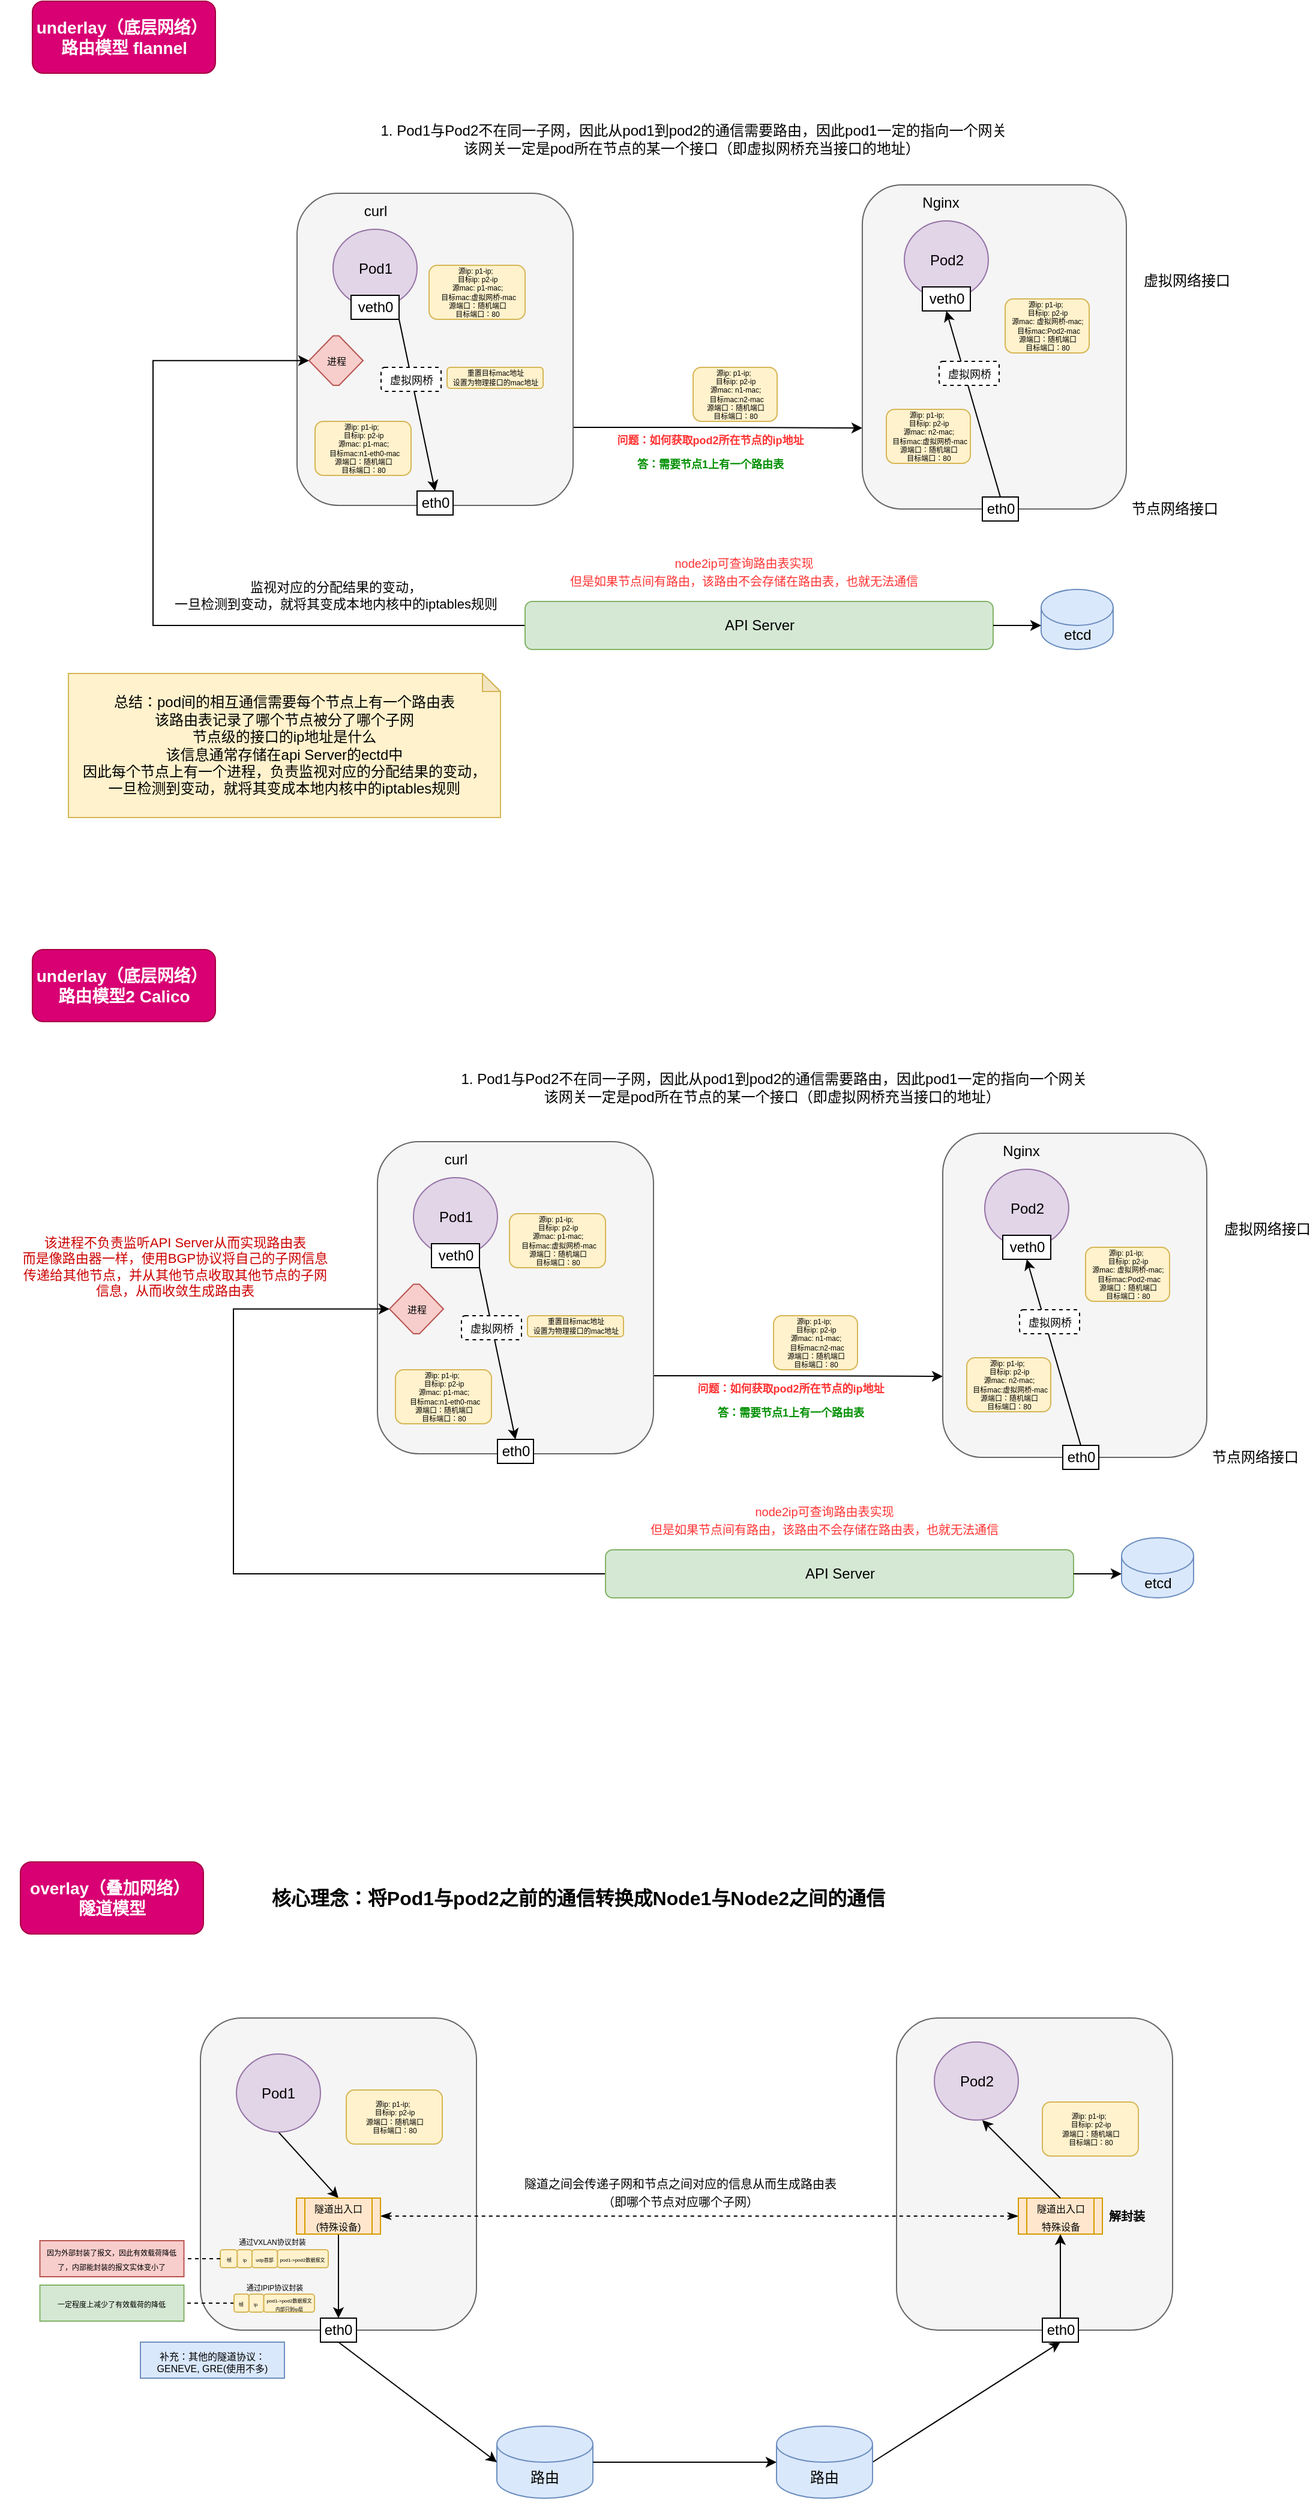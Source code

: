 <mxfile version="24.2.5" type="device">
  <diagram name="第 1 页" id="OuLoPQJ_hE59tjU0GgEx">
    <mxGraphModel dx="2012" dy="684" grid="1" gridSize="10" guides="1" tooltips="1" connect="1" arrows="1" fold="1" page="1" pageScale="1" pageWidth="827" pageHeight="1169" math="0" shadow="0">
      <root>
        <mxCell id="0" />
        <mxCell id="1" parent="0" />
        <mxCell id="z-7p0K7IGmIagzuKeZHp-109" value="&lt;b&gt;&lt;font style=&quot;font-size: 14px;&quot;&gt;underlay（底层网络）&amp;nbsp;&lt;/font&gt;&lt;/b&gt;&lt;div&gt;&lt;b&gt;&lt;font style=&quot;font-size: 14px;&quot;&gt;路由模型&amp;nbsp;&lt;/font&gt;&lt;/b&gt;&lt;b style=&quot;background-color: initial;&quot;&gt;&lt;font style=&quot;font-size: 14px;&quot;&gt;flannel&lt;/font&gt;&lt;/b&gt;&lt;/div&gt;" style="rounded=1;whiteSpace=wrap;html=1;fillColor=#d80073;fontColor=#ffffff;strokeColor=#A50040;" parent="1" vertex="1">
          <mxGeometry x="-563" y="70" width="152.5" height="60" as="geometry" />
        </mxCell>
        <mxCell id="z-7p0K7IGmIagzuKeZHp-110" value="" style="group" parent="1" vertex="1" connectable="0">
          <mxGeometry x="-590" y="170" width="1028.5" height="640" as="geometry" />
        </mxCell>
        <mxCell id="z-7p0K7IGmIagzuKeZHp-62" style="edgeStyle=orthogonalEdgeStyle;rounded=0;orthogonalLoop=1;jettySize=auto;html=1;exitX=1;exitY=0.75;exitDx=0;exitDy=0;entryX=0;entryY=0.75;entryDx=0;entryDy=0;" parent="z-7p0K7IGmIagzuKeZHp-110" source="z-7p0K7IGmIagzuKeZHp-1" target="z-7p0K7IGmIagzuKeZHp-2" edge="1">
          <mxGeometry relative="1" as="geometry" />
        </mxCell>
        <mxCell id="z-7p0K7IGmIagzuKeZHp-1" value="" style="rounded=1;whiteSpace=wrap;html=1;fillColor=#f5f5f5;fontColor=#333333;strokeColor=#666666;" parent="z-7p0K7IGmIagzuKeZHp-110" vertex="1">
          <mxGeometry x="247.5" y="60" width="230" height="260" as="geometry" />
        </mxCell>
        <mxCell id="z-7p0K7IGmIagzuKeZHp-2" value="&amp;nbsp;" style="rounded=1;whiteSpace=wrap;html=1;fillColor=#f5f5f5;fontColor=#333333;strokeColor=#666666;" parent="z-7p0K7IGmIagzuKeZHp-110" vertex="1">
          <mxGeometry x="718.5" y="53" width="220" height="270" as="geometry" />
        </mxCell>
        <mxCell id="z-7p0K7IGmIagzuKeZHp-3" value="Pod1" style="ellipse;whiteSpace=wrap;html=1;fillColor=#e1d5e7;strokeColor=#9673a6;" parent="z-7p0K7IGmIagzuKeZHp-110" vertex="1">
          <mxGeometry x="277.5" y="90" width="70" height="65" as="geometry" />
        </mxCell>
        <mxCell id="z-7p0K7IGmIagzuKeZHp-4" value="Pod2" style="ellipse;whiteSpace=wrap;html=1;fillColor=#e1d5e7;strokeColor=#9673a6;" parent="z-7p0K7IGmIagzuKeZHp-110" vertex="1">
          <mxGeometry x="753.5" y="83" width="70" height="65" as="geometry" />
        </mxCell>
        <mxCell id="z-7p0K7IGmIagzuKeZHp-82" style="rounded=0;orthogonalLoop=1;jettySize=auto;html=1;exitX=1;exitY=1;exitDx=0;exitDy=0;entryX=0.5;entryY=0;entryDx=0;entryDy=0;" parent="z-7p0K7IGmIagzuKeZHp-110" source="z-7p0K7IGmIagzuKeZHp-5" target="z-7p0K7IGmIagzuKeZHp-15" edge="1">
          <mxGeometry relative="1" as="geometry" />
        </mxCell>
        <mxCell id="z-7p0K7IGmIagzuKeZHp-5" value="veth0" style="rounded=0;whiteSpace=wrap;html=1;" parent="z-7p0K7IGmIagzuKeZHp-110" vertex="1">
          <mxGeometry x="292.5" y="145" width="40" height="20" as="geometry" />
        </mxCell>
        <mxCell id="z-7p0K7IGmIagzuKeZHp-6" value="veth0" style="rounded=0;whiteSpace=wrap;html=1;" parent="z-7p0K7IGmIagzuKeZHp-110" vertex="1">
          <mxGeometry x="768.5" y="138" width="40" height="20" as="geometry" />
        </mxCell>
        <mxCell id="z-7p0K7IGmIagzuKeZHp-8" value="虚拟网络接口" style="text;html=1;align=center;verticalAlign=middle;whiteSpace=wrap;rounded=0;" parent="z-7p0K7IGmIagzuKeZHp-110" vertex="1">
          <mxGeometry x="948.5" y="118" width="80" height="30" as="geometry" />
        </mxCell>
        <mxCell id="z-7p0K7IGmIagzuKeZHp-87" style="rounded=0;orthogonalLoop=1;jettySize=auto;html=1;exitX=0.5;exitY=0;exitDx=0;exitDy=0;entryX=0.5;entryY=1;entryDx=0;entryDy=0;" parent="z-7p0K7IGmIagzuKeZHp-110" source="z-7p0K7IGmIagzuKeZHp-12" target="z-7p0K7IGmIagzuKeZHp-6" edge="1">
          <mxGeometry relative="1" as="geometry" />
        </mxCell>
        <mxCell id="z-7p0K7IGmIagzuKeZHp-12" value="eth0" style="rounded=0;whiteSpace=wrap;html=1;" parent="z-7p0K7IGmIagzuKeZHp-110" vertex="1">
          <mxGeometry x="818.5" y="313" width="30" height="20" as="geometry" />
        </mxCell>
        <mxCell id="z-7p0K7IGmIagzuKeZHp-13" value="节点网络接口" style="text;html=1;align=center;verticalAlign=middle;whiteSpace=wrap;rounded=0;" parent="z-7p0K7IGmIagzuKeZHp-110" vertex="1">
          <mxGeometry x="938.5" y="308" width="80" height="30" as="geometry" />
        </mxCell>
        <mxCell id="z-7p0K7IGmIagzuKeZHp-15" value="eth0" style="rounded=0;whiteSpace=wrap;html=1;" parent="z-7p0K7IGmIagzuKeZHp-110" vertex="1">
          <mxGeometry x="347.5" y="308" width="30" height="20" as="geometry" />
        </mxCell>
        <mxCell id="z-7p0K7IGmIagzuKeZHp-16" value="1. Pod1与Pod2不在同一子网，因此从pod1到pod2的通信需要路由，因此pod1一定的指向一个网关&lt;div&gt;该网关一定是pod所在节点的某一个接口（即虚拟网桥充当接口的地址）&amp;nbsp;&lt;/div&gt;" style="text;html=1;align=center;verticalAlign=middle;whiteSpace=wrap;rounded=0;" parent="z-7p0K7IGmIagzuKeZHp-110" vertex="1">
          <mxGeometry x="287.5" width="580" height="30" as="geometry" />
        </mxCell>
        <mxCell id="z-7p0K7IGmIagzuKeZHp-17" value="" style="rounded=1;whiteSpace=wrap;html=1;dashed=1;" parent="z-7p0K7IGmIagzuKeZHp-110" vertex="1">
          <mxGeometry x="317.5" y="205" width="50" height="20" as="geometry" />
        </mxCell>
        <mxCell id="z-7p0K7IGmIagzuKeZHp-19" value="&lt;font style=&quot;font-size: 9px;&quot;&gt;虚拟网桥&lt;/font&gt;" style="text;html=1;align=center;verticalAlign=middle;whiteSpace=wrap;rounded=0;" parent="z-7p0K7IGmIagzuKeZHp-110" vertex="1">
          <mxGeometry x="312.5" y="200" width="60" height="30" as="geometry" />
        </mxCell>
        <mxCell id="z-7p0K7IGmIagzuKeZHp-46" value="curl" style="text;html=1;align=center;verticalAlign=middle;whiteSpace=wrap;rounded=0;" parent="z-7p0K7IGmIagzuKeZHp-110" vertex="1">
          <mxGeometry x="282.5" y="60" width="60" height="30" as="geometry" />
        </mxCell>
        <mxCell id="z-7p0K7IGmIagzuKeZHp-47" value="Nginx" style="text;html=1;align=center;verticalAlign=middle;whiteSpace=wrap;rounded=0;" parent="z-7p0K7IGmIagzuKeZHp-110" vertex="1">
          <mxGeometry x="753.5" y="53" width="60" height="30" as="geometry" />
        </mxCell>
        <mxCell id="z-7p0K7IGmIagzuKeZHp-49" value="&lt;font style=&quot;font-size: 6px;&quot;&gt;源ip: p1-ip;&amp;nbsp;&amp;nbsp;&lt;/font&gt;&lt;div&gt;&lt;font style=&quot;font-size: 6px;&quot;&gt;目标ip: p2-ip&lt;/font&gt;&lt;div style=&quot;font-size: 6px;&quot;&gt;&lt;font style=&quot;font-size: 6px;&quot;&gt;源mac: n1-mac;&lt;/font&gt;&lt;/div&gt;&lt;div style=&quot;font-size: 6px;&quot;&gt;&lt;font style=&quot;font-size: 6px;&quot;&gt;&amp;nbsp;目标mac:n2-mac&lt;/font&gt;&lt;/div&gt;&lt;/div&gt;&lt;div style=&quot;font-size: 6px;&quot;&gt;&lt;font style=&quot;font-size: 6px;&quot;&gt;源端口：随机端口&lt;/font&gt;&lt;/div&gt;&lt;div style=&quot;font-size: 6px;&quot;&gt;&lt;font style=&quot;font-size: 6px;&quot;&gt;目标端口：80&lt;/font&gt;&lt;/div&gt;" style="rounded=1;whiteSpace=wrap;html=1;fontSize=6;fillColor=#fff2cc;strokeColor=#d6b656;" parent="z-7p0K7IGmIagzuKeZHp-110" vertex="1">
          <mxGeometry x="577.5" y="205" width="70" height="45" as="geometry" />
        </mxCell>
        <mxCell id="z-7p0K7IGmIagzuKeZHp-56" value="" style="rounded=1;whiteSpace=wrap;html=1;dashed=1;" parent="z-7p0K7IGmIagzuKeZHp-110" vertex="1">
          <mxGeometry x="782.5" y="200" width="50" height="20" as="geometry" />
        </mxCell>
        <mxCell id="z-7p0K7IGmIagzuKeZHp-57" value="&lt;font style=&quot;font-size: 9px;&quot;&gt;虚拟网桥&lt;/font&gt;" style="text;html=1;align=center;verticalAlign=middle;whiteSpace=wrap;rounded=0;" parent="z-7p0K7IGmIagzuKeZHp-110" vertex="1">
          <mxGeometry x="777.5" y="195" width="60" height="30" as="geometry" />
        </mxCell>
        <mxCell id="z-7p0K7IGmIagzuKeZHp-76" value="&lt;font style=&quot;font-size: 6px;&quot;&gt;源ip: p1-ip;&amp;nbsp;&amp;nbsp;&lt;/font&gt;&lt;div&gt;&lt;font style=&quot;font-size: 6px;&quot;&gt;目标ip: p2-ip&lt;/font&gt;&lt;div style=&quot;font-size: 6px;&quot;&gt;&lt;font style=&quot;font-size: 6px;&quot;&gt;源mac: n2-mac;&lt;/font&gt;&lt;/div&gt;&lt;div style=&quot;font-size: 6px;&quot;&gt;&lt;font style=&quot;font-size: 6px;&quot;&gt;&amp;nbsp;目标mac:虚拟网桥-mac&lt;/font&gt;&lt;/div&gt;&lt;/div&gt;&lt;div style=&quot;font-size: 6px;&quot;&gt;&lt;font style=&quot;font-size: 6px;&quot;&gt;源端口：随机端口&lt;/font&gt;&lt;/div&gt;&lt;div style=&quot;font-size: 6px;&quot;&gt;&lt;font style=&quot;font-size: 6px;&quot;&gt;目标端口：80&lt;/font&gt;&lt;/div&gt;" style="rounded=1;whiteSpace=wrap;html=1;fontSize=6;fillColor=#fff2cc;strokeColor=#d6b656;" parent="z-7p0K7IGmIagzuKeZHp-110" vertex="1">
          <mxGeometry x="738.5" y="240" width="70" height="45" as="geometry" />
        </mxCell>
        <mxCell id="z-7p0K7IGmIagzuKeZHp-83" value="&lt;font style=&quot;font-size: 6px;&quot;&gt;源ip: p1-ip;&amp;nbsp;&amp;nbsp;&lt;/font&gt;&lt;div&gt;&lt;font style=&quot;font-size: 6px;&quot;&gt;目标ip: p2-ip&lt;/font&gt;&lt;div style=&quot;font-size: 6px;&quot;&gt;&lt;font style=&quot;font-size: 6px;&quot;&gt;源mac: p1-mac;&lt;/font&gt;&lt;/div&gt;&lt;div style=&quot;font-size: 6px;&quot;&gt;&lt;font style=&quot;font-size: 6px;&quot;&gt;&amp;nbsp;目标mac:虚拟网桥-mac&lt;/font&gt;&lt;/div&gt;&lt;/div&gt;&lt;div style=&quot;font-size: 6px;&quot;&gt;&lt;font style=&quot;font-size: 6px;&quot;&gt;源端口：随机端口&lt;/font&gt;&lt;/div&gt;&lt;div style=&quot;font-size: 6px;&quot;&gt;&lt;font style=&quot;font-size: 6px;&quot;&gt;目标端口：80&lt;/font&gt;&lt;/div&gt;" style="rounded=1;whiteSpace=wrap;html=1;fontSize=6;fillColor=#fff2cc;strokeColor=#d6b656;" parent="z-7p0K7IGmIagzuKeZHp-110" vertex="1">
          <mxGeometry x="357.5" y="120" width="80" height="45" as="geometry" />
        </mxCell>
        <mxCell id="z-7p0K7IGmIagzuKeZHp-88" value="&lt;font style=&quot;font-size: 9px;&quot; color=&quot;#ff3333&quot;&gt;问题：如何获取pod2所在节点的ip地址&lt;/font&gt;" style="text;html=1;align=center;verticalAlign=middle;whiteSpace=wrap;rounded=0;fontStyle=1" parent="z-7p0K7IGmIagzuKeZHp-110" vertex="1">
          <mxGeometry x="481.5" y="250" width="220" height="30" as="geometry" />
        </mxCell>
        <mxCell id="z-7p0K7IGmIagzuKeZHp-89" value="&lt;font color=&quot;#008f00&quot; style=&quot;font-size: 9px;&quot;&gt;答：需要节点1上有一个路由表&lt;/font&gt;" style="text;html=1;align=center;verticalAlign=middle;whiteSpace=wrap;rounded=0;fontStyle=1" parent="z-7p0K7IGmIagzuKeZHp-110" vertex="1">
          <mxGeometry x="481.5" y="270" width="220" height="30" as="geometry" />
        </mxCell>
        <mxCell id="z-7p0K7IGmIagzuKeZHp-91" value="总结：pod间的相互通信需要每个节点上有一个路由表&lt;div&gt;该路由表记录了哪个节点被分了哪个子网&lt;/div&gt;&lt;div&gt;节点级的接口的ip地址是什么&lt;/div&gt;&lt;div&gt;该信息通常存储在api Server的ectd中&lt;/div&gt;&lt;div&gt;因此每个节点上有一个进程，负责监视对应的分配结果的变动，&lt;/div&gt;&lt;div&gt;一旦检测到变动，就将其变成本地内核中的iptables规则&lt;/div&gt;" style="shape=note;whiteSpace=wrap;html=1;backgroundOutline=1;darkOpacity=0.05;fillColor=#fff2cc;strokeColor=#d6b656;size=15;" parent="z-7p0K7IGmIagzuKeZHp-110" vertex="1">
          <mxGeometry x="57" y="460" width="360" height="120" as="geometry" />
        </mxCell>
        <mxCell id="z-7p0K7IGmIagzuKeZHp-92" value="重置目标mac地址&lt;div&gt;设置为物理接口的mac地址&lt;/div&gt;" style="rounded=1;whiteSpace=wrap;html=1;fontSize=6;fillColor=#fff2cc;strokeColor=#d6b656;" parent="z-7p0K7IGmIagzuKeZHp-110" vertex="1">
          <mxGeometry x="372.5" y="205" width="80" height="17.5" as="geometry" />
        </mxCell>
        <mxCell id="z-7p0K7IGmIagzuKeZHp-93" value="&lt;font style=&quot;font-size: 6px;&quot;&gt;源ip: p1-ip;&amp;nbsp;&amp;nbsp;&lt;/font&gt;&lt;div&gt;&lt;font style=&quot;font-size: 6px;&quot;&gt;目标ip: p2-ip&lt;/font&gt;&lt;div style=&quot;font-size: 6px;&quot;&gt;&lt;font style=&quot;font-size: 6px;&quot;&gt;源mac: p1-mac;&lt;/font&gt;&lt;/div&gt;&lt;div style=&quot;font-size: 6px;&quot;&gt;&lt;font style=&quot;font-size: 6px;&quot;&gt;&amp;nbsp;目标mac:n1-eth0-mac&lt;/font&gt;&lt;/div&gt;&lt;/div&gt;&lt;div style=&quot;font-size: 6px;&quot;&gt;&lt;font style=&quot;font-size: 6px;&quot;&gt;源端口：随机端口&lt;/font&gt;&lt;/div&gt;&lt;div style=&quot;font-size: 6px;&quot;&gt;&lt;font style=&quot;font-size: 6px;&quot;&gt;目标端口：80&lt;/font&gt;&lt;/div&gt;" style="rounded=1;whiteSpace=wrap;html=1;fontSize=6;fillColor=#fff2cc;strokeColor=#d6b656;" parent="z-7p0K7IGmIagzuKeZHp-110" vertex="1">
          <mxGeometry x="262.5" y="250" width="80" height="45" as="geometry" />
        </mxCell>
        <mxCell id="z-7p0K7IGmIagzuKeZHp-94" value="&lt;font style=&quot;font-size: 6px;&quot;&gt;源ip: p1-ip;&amp;nbsp;&amp;nbsp;&lt;/font&gt;&lt;div&gt;&lt;font style=&quot;font-size: 6px;&quot;&gt;目标ip: p2-ip&lt;/font&gt;&lt;div style=&quot;font-size: 6px;&quot;&gt;&lt;font style=&quot;font-size: 6px;&quot;&gt;源mac: 虚拟网桥-mac;&lt;/font&gt;&lt;/div&gt;&lt;div style=&quot;font-size: 6px;&quot;&gt;&lt;font style=&quot;font-size: 6px;&quot;&gt;&amp;nbsp;目标mac:Pod2-mac&lt;/font&gt;&lt;/div&gt;&lt;/div&gt;&lt;div style=&quot;font-size: 6px;&quot;&gt;&lt;font style=&quot;font-size: 6px;&quot;&gt;源端口：随机端口&lt;/font&gt;&lt;/div&gt;&lt;div style=&quot;font-size: 6px;&quot;&gt;&lt;font style=&quot;font-size: 6px;&quot;&gt;目标端口：80&lt;/font&gt;&lt;/div&gt;" style="rounded=1;whiteSpace=wrap;html=1;fontSize=6;fillColor=#fff2cc;strokeColor=#d6b656;" parent="z-7p0K7IGmIagzuKeZHp-110" vertex="1">
          <mxGeometry x="837.5" y="148" width="70" height="45" as="geometry" />
        </mxCell>
        <mxCell id="z-7p0K7IGmIagzuKeZHp-95" value="&lt;font style=&quot;font-size: 8px;&quot;&gt;进程&lt;/font&gt;" style="shape=hexagon;perimeter=hexagonPerimeter2;whiteSpace=wrap;html=1;fixedSize=1;fillColor=#f8cecc;strokeColor=#b85450;" parent="z-7p0K7IGmIagzuKeZHp-110" vertex="1">
          <mxGeometry x="257.5" y="178.75" width="45" height="41.25" as="geometry" />
        </mxCell>
        <mxCell id="z-7p0K7IGmIagzuKeZHp-107" style="edgeStyle=orthogonalEdgeStyle;rounded=0;orthogonalLoop=1;jettySize=auto;html=1;exitX=0;exitY=0.5;exitDx=0;exitDy=0;entryX=0;entryY=0.5;entryDx=0;entryDy=0;" parent="z-7p0K7IGmIagzuKeZHp-110" source="z-7p0K7IGmIagzuKeZHp-96" target="z-7p0K7IGmIagzuKeZHp-95" edge="1">
          <mxGeometry relative="1" as="geometry">
            <Array as="points">
              <mxPoint x="127.5" y="420" />
              <mxPoint x="127.5" y="199" />
            </Array>
          </mxGeometry>
        </mxCell>
        <mxCell id="z-7p0K7IGmIagzuKeZHp-96" value="API Server" style="rounded=1;whiteSpace=wrap;html=1;fillColor=#d5e8d4;strokeColor=#82b366;" parent="z-7p0K7IGmIagzuKeZHp-110" vertex="1">
          <mxGeometry x="437.5" y="400" width="390" height="40" as="geometry" />
        </mxCell>
        <mxCell id="z-7p0K7IGmIagzuKeZHp-98" value="etcd" style="shape=cylinder3;whiteSpace=wrap;html=1;boundedLbl=1;backgroundOutline=1;size=15;fillColor=#dae8fc;strokeColor=#6c8ebf;" parent="z-7p0K7IGmIagzuKeZHp-110" vertex="1">
          <mxGeometry x="867.5" y="390" width="60" height="50" as="geometry" />
        </mxCell>
        <mxCell id="z-7p0K7IGmIagzuKeZHp-99" style="edgeStyle=orthogonalEdgeStyle;rounded=0;orthogonalLoop=1;jettySize=auto;html=1;exitX=1;exitY=0.5;exitDx=0;exitDy=0;entryX=0;entryY=0;entryDx=0;entryDy=30;entryPerimeter=0;" parent="z-7p0K7IGmIagzuKeZHp-110" source="z-7p0K7IGmIagzuKeZHp-96" target="z-7p0K7IGmIagzuKeZHp-98" edge="1">
          <mxGeometry relative="1" as="geometry" />
        </mxCell>
        <mxCell id="z-7p0K7IGmIagzuKeZHp-103" value="&lt;div style=&quot;font-size: 11px;&quot;&gt;&lt;font style=&quot;font-size: 11px;&quot;&gt;监视对应的分配结果的变动，&lt;/font&gt;&lt;/div&gt;&lt;div style=&quot;font-size: 11px;&quot;&gt;&lt;font style=&quot;font-size: 11px;&quot;&gt;一旦检测到变动，就将其变成本地内核中的iptables规则&lt;/font&gt;&lt;/div&gt;" style="text;html=1;align=center;verticalAlign=middle;whiteSpace=wrap;rounded=0;" parent="z-7p0K7IGmIagzuKeZHp-110" vertex="1">
          <mxGeometry y="380" width="560" height="30" as="geometry" />
        </mxCell>
        <mxCell id="z-7p0K7IGmIagzuKeZHp-106" value="&lt;font style=&quot;font-weight: normal;&quot; size=&quot;1&quot; color=&quot;#ff3333&quot;&gt;node2ip可查询路由表实现&lt;/font&gt;&lt;div&gt;&lt;span style=&quot;font-weight: normal; color: rgb(255, 51, 51); font-size: x-small; background-color: initial;&quot;&gt;但是如果节点间有路由，该路由不会存储在路由表，也就无法通信&lt;/span&gt;&lt;/div&gt;" style="text;html=1;align=center;verticalAlign=middle;whiteSpace=wrap;rounded=0;fontStyle=1" parent="z-7p0K7IGmIagzuKeZHp-110" vertex="1">
          <mxGeometry x="456.5" y="360" width="326" height="30" as="geometry" />
        </mxCell>
        <mxCell id="z-7p0K7IGmIagzuKeZHp-111" value="&lt;b&gt;&lt;font style=&quot;font-size: 14px;&quot;&gt;overlay（叠加网络）&amp;nbsp;&lt;/font&gt;&lt;/b&gt;&lt;div&gt;&lt;b&gt;&lt;font style=&quot;font-size: 14px;&quot;&gt;隧道模型&lt;/font&gt;&lt;/b&gt;&lt;/div&gt;" style="rounded=1;whiteSpace=wrap;html=1;fillColor=#d80073;fontColor=#ffffff;strokeColor=#A50040;" parent="1" vertex="1">
          <mxGeometry x="-573" y="1620" width="152.5" height="60" as="geometry" />
        </mxCell>
        <mxCell id="z-7p0K7IGmIagzuKeZHp-112" value="&lt;b&gt;&lt;font style=&quot;font-size: 14px;&quot;&gt;underlay（底层网络）&amp;nbsp;&lt;/font&gt;&lt;/b&gt;&lt;div&gt;&lt;b&gt;&lt;font style=&quot;font-size: 14px;&quot;&gt;路由模型2&amp;nbsp;&lt;/font&gt;&lt;/b&gt;&lt;b style=&quot;background-color: initial;&quot;&gt;&lt;font style=&quot;font-size: 14px;&quot;&gt;Calico&lt;/font&gt;&lt;/b&gt;&lt;/div&gt;" style="rounded=1;whiteSpace=wrap;html=1;fillColor=#d80073;fontColor=#ffffff;strokeColor=#A50040;" parent="1" vertex="1">
          <mxGeometry x="-563" y="860" width="152.5" height="60" as="geometry" />
        </mxCell>
        <mxCell id="z-7p0K7IGmIagzuKeZHp-150" value="" style="group" parent="1" vertex="1" connectable="0">
          <mxGeometry x="-523" y="960" width="1028.5" height="640" as="geometry" />
        </mxCell>
        <mxCell id="z-7p0K7IGmIagzuKeZHp-151" style="edgeStyle=orthogonalEdgeStyle;rounded=0;orthogonalLoop=1;jettySize=auto;html=1;exitX=1;exitY=0.75;exitDx=0;exitDy=0;entryX=0;entryY=0.75;entryDx=0;entryDy=0;" parent="z-7p0K7IGmIagzuKeZHp-150" source="z-7p0K7IGmIagzuKeZHp-152" target="z-7p0K7IGmIagzuKeZHp-153" edge="1">
          <mxGeometry relative="1" as="geometry" />
        </mxCell>
        <mxCell id="z-7p0K7IGmIagzuKeZHp-152" value="" style="rounded=1;whiteSpace=wrap;html=1;fillColor=#f5f5f5;fontColor=#333333;strokeColor=#666666;" parent="z-7p0K7IGmIagzuKeZHp-150" vertex="1">
          <mxGeometry x="247.5" y="60" width="230" height="260" as="geometry" />
        </mxCell>
        <mxCell id="z-7p0K7IGmIagzuKeZHp-153" value="" style="rounded=1;whiteSpace=wrap;html=1;fillColor=#f5f5f5;fontColor=#333333;strokeColor=#666666;" parent="z-7p0K7IGmIagzuKeZHp-150" vertex="1">
          <mxGeometry x="718.5" y="53" width="220" height="270" as="geometry" />
        </mxCell>
        <mxCell id="z-7p0K7IGmIagzuKeZHp-154" value="Pod1" style="ellipse;whiteSpace=wrap;html=1;fillColor=#e1d5e7;strokeColor=#9673a6;" parent="z-7p0K7IGmIagzuKeZHp-150" vertex="1">
          <mxGeometry x="277.5" y="90" width="70" height="65" as="geometry" />
        </mxCell>
        <mxCell id="z-7p0K7IGmIagzuKeZHp-155" value="Pod2" style="ellipse;whiteSpace=wrap;html=1;fillColor=#e1d5e7;strokeColor=#9673a6;" parent="z-7p0K7IGmIagzuKeZHp-150" vertex="1">
          <mxGeometry x="753.5" y="83" width="70" height="65" as="geometry" />
        </mxCell>
        <mxCell id="z-7p0K7IGmIagzuKeZHp-156" style="rounded=0;orthogonalLoop=1;jettySize=auto;html=1;exitX=1;exitY=1;exitDx=0;exitDy=0;entryX=0.5;entryY=0;entryDx=0;entryDy=0;" parent="z-7p0K7IGmIagzuKeZHp-150" source="z-7p0K7IGmIagzuKeZHp-157" target="z-7p0K7IGmIagzuKeZHp-163" edge="1">
          <mxGeometry relative="1" as="geometry" />
        </mxCell>
        <mxCell id="z-7p0K7IGmIagzuKeZHp-157" value="veth0" style="rounded=0;whiteSpace=wrap;html=1;" parent="z-7p0K7IGmIagzuKeZHp-150" vertex="1">
          <mxGeometry x="292.5" y="145" width="40" height="20" as="geometry" />
        </mxCell>
        <mxCell id="z-7p0K7IGmIagzuKeZHp-158" value="veth0" style="rounded=0;whiteSpace=wrap;html=1;" parent="z-7p0K7IGmIagzuKeZHp-150" vertex="1">
          <mxGeometry x="768.5" y="138" width="40" height="20" as="geometry" />
        </mxCell>
        <mxCell id="z-7p0K7IGmIagzuKeZHp-159" value="虚拟网络接口" style="text;html=1;align=center;verticalAlign=middle;whiteSpace=wrap;rounded=0;" parent="z-7p0K7IGmIagzuKeZHp-150" vertex="1">
          <mxGeometry x="948.5" y="118" width="80" height="30" as="geometry" />
        </mxCell>
        <mxCell id="z-7p0K7IGmIagzuKeZHp-160" style="rounded=0;orthogonalLoop=1;jettySize=auto;html=1;exitX=0.5;exitY=0;exitDx=0;exitDy=0;entryX=0.5;entryY=1;entryDx=0;entryDy=0;" parent="z-7p0K7IGmIagzuKeZHp-150" source="z-7p0K7IGmIagzuKeZHp-161" target="z-7p0K7IGmIagzuKeZHp-158" edge="1">
          <mxGeometry relative="1" as="geometry" />
        </mxCell>
        <mxCell id="z-7p0K7IGmIagzuKeZHp-161" value="eth0" style="rounded=0;whiteSpace=wrap;html=1;" parent="z-7p0K7IGmIagzuKeZHp-150" vertex="1">
          <mxGeometry x="818.5" y="313" width="30" height="20" as="geometry" />
        </mxCell>
        <mxCell id="z-7p0K7IGmIagzuKeZHp-162" value="节点网络接口" style="text;html=1;align=center;verticalAlign=middle;whiteSpace=wrap;rounded=0;" parent="z-7p0K7IGmIagzuKeZHp-150" vertex="1">
          <mxGeometry x="938.5" y="308" width="80" height="30" as="geometry" />
        </mxCell>
        <mxCell id="z-7p0K7IGmIagzuKeZHp-163" value="eth0" style="rounded=0;whiteSpace=wrap;html=1;" parent="z-7p0K7IGmIagzuKeZHp-150" vertex="1">
          <mxGeometry x="347.5" y="308" width="30" height="20" as="geometry" />
        </mxCell>
        <mxCell id="z-7p0K7IGmIagzuKeZHp-164" value="1. Pod1与Pod2不在同一子网，因此从pod1到pod2的通信需要路由，因此pod1一定的指向一个网关&lt;div&gt;该网关一定是pod所在节点的某一个接口（即虚拟网桥充当接口的地址）&amp;nbsp;&lt;/div&gt;" style="text;html=1;align=center;verticalAlign=middle;whiteSpace=wrap;rounded=0;" parent="z-7p0K7IGmIagzuKeZHp-150" vertex="1">
          <mxGeometry x="287.5" width="580" height="30" as="geometry" />
        </mxCell>
        <mxCell id="z-7p0K7IGmIagzuKeZHp-165" value="" style="rounded=1;whiteSpace=wrap;html=1;dashed=1;" parent="z-7p0K7IGmIagzuKeZHp-150" vertex="1">
          <mxGeometry x="317.5" y="205" width="50" height="20" as="geometry" />
        </mxCell>
        <mxCell id="z-7p0K7IGmIagzuKeZHp-166" value="&lt;font style=&quot;font-size: 9px;&quot;&gt;虚拟网桥&lt;/font&gt;" style="text;html=1;align=center;verticalAlign=middle;whiteSpace=wrap;rounded=0;" parent="z-7p0K7IGmIagzuKeZHp-150" vertex="1">
          <mxGeometry x="312.5" y="200" width="60" height="30" as="geometry" />
        </mxCell>
        <mxCell id="z-7p0K7IGmIagzuKeZHp-167" value="curl" style="text;html=1;align=center;verticalAlign=middle;whiteSpace=wrap;rounded=0;" parent="z-7p0K7IGmIagzuKeZHp-150" vertex="1">
          <mxGeometry x="282.5" y="60" width="60" height="30" as="geometry" />
        </mxCell>
        <mxCell id="z-7p0K7IGmIagzuKeZHp-168" value="Nginx" style="text;html=1;align=center;verticalAlign=middle;whiteSpace=wrap;rounded=0;" parent="z-7p0K7IGmIagzuKeZHp-150" vertex="1">
          <mxGeometry x="753.5" y="53" width="60" height="30" as="geometry" />
        </mxCell>
        <mxCell id="z-7p0K7IGmIagzuKeZHp-169" value="&lt;font style=&quot;font-size: 6px;&quot;&gt;源ip: p1-ip;&amp;nbsp;&amp;nbsp;&lt;/font&gt;&lt;div&gt;&lt;font style=&quot;font-size: 6px;&quot;&gt;目标ip: p2-ip&lt;/font&gt;&lt;div style=&quot;font-size: 6px;&quot;&gt;&lt;font style=&quot;font-size: 6px;&quot;&gt;源mac: n1-mac;&lt;/font&gt;&lt;/div&gt;&lt;div style=&quot;font-size: 6px;&quot;&gt;&lt;font style=&quot;font-size: 6px;&quot;&gt;&amp;nbsp;目标mac:n2-mac&lt;/font&gt;&lt;/div&gt;&lt;/div&gt;&lt;div style=&quot;font-size: 6px;&quot;&gt;&lt;font style=&quot;font-size: 6px;&quot;&gt;源端口：随机端口&lt;/font&gt;&lt;/div&gt;&lt;div style=&quot;font-size: 6px;&quot;&gt;&lt;font style=&quot;font-size: 6px;&quot;&gt;目标端口：80&lt;/font&gt;&lt;/div&gt;" style="rounded=1;whiteSpace=wrap;html=1;fontSize=6;fillColor=#fff2cc;strokeColor=#d6b656;" parent="z-7p0K7IGmIagzuKeZHp-150" vertex="1">
          <mxGeometry x="577.5" y="205" width="70" height="45" as="geometry" />
        </mxCell>
        <mxCell id="z-7p0K7IGmIagzuKeZHp-170" value="" style="rounded=1;whiteSpace=wrap;html=1;dashed=1;" parent="z-7p0K7IGmIagzuKeZHp-150" vertex="1">
          <mxGeometry x="782.5" y="200" width="50" height="20" as="geometry" />
        </mxCell>
        <mxCell id="z-7p0K7IGmIagzuKeZHp-171" value="&lt;font style=&quot;font-size: 9px;&quot;&gt;虚拟网桥&lt;/font&gt;" style="text;html=1;align=center;verticalAlign=middle;whiteSpace=wrap;rounded=0;" parent="z-7p0K7IGmIagzuKeZHp-150" vertex="1">
          <mxGeometry x="777.5" y="195" width="60" height="30" as="geometry" />
        </mxCell>
        <mxCell id="z-7p0K7IGmIagzuKeZHp-172" value="&lt;font style=&quot;font-size: 6px;&quot;&gt;源ip: p1-ip;&amp;nbsp;&amp;nbsp;&lt;/font&gt;&lt;div&gt;&lt;font style=&quot;font-size: 6px;&quot;&gt;目标ip: p2-ip&lt;/font&gt;&lt;div style=&quot;font-size: 6px;&quot;&gt;&lt;font style=&quot;font-size: 6px;&quot;&gt;源mac: n2-mac;&lt;/font&gt;&lt;/div&gt;&lt;div style=&quot;font-size: 6px;&quot;&gt;&lt;font style=&quot;font-size: 6px;&quot;&gt;&amp;nbsp;目标mac:虚拟网桥-mac&lt;/font&gt;&lt;/div&gt;&lt;/div&gt;&lt;div style=&quot;font-size: 6px;&quot;&gt;&lt;font style=&quot;font-size: 6px;&quot;&gt;源端口：随机端口&lt;/font&gt;&lt;/div&gt;&lt;div style=&quot;font-size: 6px;&quot;&gt;&lt;font style=&quot;font-size: 6px;&quot;&gt;目标端口：80&lt;/font&gt;&lt;/div&gt;" style="rounded=1;whiteSpace=wrap;html=1;fontSize=6;fillColor=#fff2cc;strokeColor=#d6b656;" parent="z-7p0K7IGmIagzuKeZHp-150" vertex="1">
          <mxGeometry x="738.5" y="240" width="70" height="45" as="geometry" />
        </mxCell>
        <mxCell id="z-7p0K7IGmIagzuKeZHp-173" value="&lt;font style=&quot;font-size: 6px;&quot;&gt;源ip: p1-ip;&amp;nbsp;&amp;nbsp;&lt;/font&gt;&lt;div&gt;&lt;font style=&quot;font-size: 6px;&quot;&gt;目标ip: p2-ip&lt;/font&gt;&lt;div style=&quot;font-size: 6px;&quot;&gt;&lt;font style=&quot;font-size: 6px;&quot;&gt;源mac: p1-mac;&lt;/font&gt;&lt;/div&gt;&lt;div style=&quot;font-size: 6px;&quot;&gt;&lt;font style=&quot;font-size: 6px;&quot;&gt;&amp;nbsp;目标mac:虚拟网桥-mac&lt;/font&gt;&lt;/div&gt;&lt;/div&gt;&lt;div style=&quot;font-size: 6px;&quot;&gt;&lt;font style=&quot;font-size: 6px;&quot;&gt;源端口：随机端口&lt;/font&gt;&lt;/div&gt;&lt;div style=&quot;font-size: 6px;&quot;&gt;&lt;font style=&quot;font-size: 6px;&quot;&gt;目标端口：80&lt;/font&gt;&lt;/div&gt;" style="rounded=1;whiteSpace=wrap;html=1;fontSize=6;fillColor=#fff2cc;strokeColor=#d6b656;" parent="z-7p0K7IGmIagzuKeZHp-150" vertex="1">
          <mxGeometry x="357.5" y="120" width="80" height="45" as="geometry" />
        </mxCell>
        <mxCell id="z-7p0K7IGmIagzuKeZHp-174" value="&lt;font style=&quot;font-size: 9px;&quot; color=&quot;#ff3333&quot;&gt;问题：如何获取pod2所在节点的ip地址&lt;/font&gt;" style="text;html=1;align=center;verticalAlign=middle;whiteSpace=wrap;rounded=0;fontStyle=1" parent="z-7p0K7IGmIagzuKeZHp-150" vertex="1">
          <mxGeometry x="481.5" y="250" width="220" height="30" as="geometry" />
        </mxCell>
        <mxCell id="z-7p0K7IGmIagzuKeZHp-175" value="&lt;font color=&quot;#008f00&quot; style=&quot;font-size: 9px;&quot;&gt;答：需要节点1上有一个路由表&lt;/font&gt;" style="text;html=1;align=center;verticalAlign=middle;whiteSpace=wrap;rounded=0;fontStyle=1" parent="z-7p0K7IGmIagzuKeZHp-150" vertex="1">
          <mxGeometry x="481.5" y="270" width="220" height="30" as="geometry" />
        </mxCell>
        <mxCell id="z-7p0K7IGmIagzuKeZHp-177" value="重置目标mac地址&lt;div&gt;设置为物理接口的mac地址&lt;/div&gt;" style="rounded=1;whiteSpace=wrap;html=1;fontSize=6;fillColor=#fff2cc;strokeColor=#d6b656;" parent="z-7p0K7IGmIagzuKeZHp-150" vertex="1">
          <mxGeometry x="372.5" y="205" width="80" height="17.5" as="geometry" />
        </mxCell>
        <mxCell id="z-7p0K7IGmIagzuKeZHp-178" value="&lt;font style=&quot;font-size: 6px;&quot;&gt;源ip: p1-ip;&amp;nbsp;&amp;nbsp;&lt;/font&gt;&lt;div&gt;&lt;font style=&quot;font-size: 6px;&quot;&gt;目标ip: p2-ip&lt;/font&gt;&lt;div style=&quot;font-size: 6px;&quot;&gt;&lt;font style=&quot;font-size: 6px;&quot;&gt;源mac: p1-mac;&lt;/font&gt;&lt;/div&gt;&lt;div style=&quot;font-size: 6px;&quot;&gt;&lt;font style=&quot;font-size: 6px;&quot;&gt;&amp;nbsp;目标mac:n1-eth0-mac&lt;/font&gt;&lt;/div&gt;&lt;/div&gt;&lt;div style=&quot;font-size: 6px;&quot;&gt;&lt;font style=&quot;font-size: 6px;&quot;&gt;源端口：随机端口&lt;/font&gt;&lt;/div&gt;&lt;div style=&quot;font-size: 6px;&quot;&gt;&lt;font style=&quot;font-size: 6px;&quot;&gt;目标端口：80&lt;/font&gt;&lt;/div&gt;" style="rounded=1;whiteSpace=wrap;html=1;fontSize=6;fillColor=#fff2cc;strokeColor=#d6b656;" parent="z-7p0K7IGmIagzuKeZHp-150" vertex="1">
          <mxGeometry x="262.5" y="250" width="80" height="45" as="geometry" />
        </mxCell>
        <mxCell id="z-7p0K7IGmIagzuKeZHp-179" value="&lt;font style=&quot;font-size: 6px;&quot;&gt;源ip: p1-ip;&amp;nbsp;&amp;nbsp;&lt;/font&gt;&lt;div&gt;&lt;font style=&quot;font-size: 6px;&quot;&gt;目标ip: p2-ip&lt;/font&gt;&lt;div style=&quot;font-size: 6px;&quot;&gt;&lt;font style=&quot;font-size: 6px;&quot;&gt;源mac: 虚拟网桥-mac;&lt;/font&gt;&lt;/div&gt;&lt;div style=&quot;font-size: 6px;&quot;&gt;&lt;font style=&quot;font-size: 6px;&quot;&gt;&amp;nbsp;目标mac:Pod2-mac&lt;/font&gt;&lt;/div&gt;&lt;/div&gt;&lt;div style=&quot;font-size: 6px;&quot;&gt;&lt;font style=&quot;font-size: 6px;&quot;&gt;源端口：随机端口&lt;/font&gt;&lt;/div&gt;&lt;div style=&quot;font-size: 6px;&quot;&gt;&lt;font style=&quot;font-size: 6px;&quot;&gt;目标端口：80&lt;/font&gt;&lt;/div&gt;" style="rounded=1;whiteSpace=wrap;html=1;fontSize=6;fillColor=#fff2cc;strokeColor=#d6b656;" parent="z-7p0K7IGmIagzuKeZHp-150" vertex="1">
          <mxGeometry x="837.5" y="148" width="70" height="45" as="geometry" />
        </mxCell>
        <mxCell id="z-7p0K7IGmIagzuKeZHp-180" value="&lt;font style=&quot;font-size: 8px;&quot;&gt;进程&lt;/font&gt;" style="shape=hexagon;perimeter=hexagonPerimeter2;whiteSpace=wrap;html=1;fixedSize=1;fillColor=#f8cecc;strokeColor=#b85450;" parent="z-7p0K7IGmIagzuKeZHp-150" vertex="1">
          <mxGeometry x="257.5" y="178.75" width="45" height="41.25" as="geometry" />
        </mxCell>
        <mxCell id="z-7p0K7IGmIagzuKeZHp-181" style="edgeStyle=orthogonalEdgeStyle;rounded=0;orthogonalLoop=1;jettySize=auto;html=1;exitX=0;exitY=0.5;exitDx=0;exitDy=0;entryX=0;entryY=0.5;entryDx=0;entryDy=0;" parent="z-7p0K7IGmIagzuKeZHp-150" source="z-7p0K7IGmIagzuKeZHp-182" target="z-7p0K7IGmIagzuKeZHp-180" edge="1">
          <mxGeometry relative="1" as="geometry">
            <Array as="points">
              <mxPoint x="127.5" y="420" />
              <mxPoint x="127.5" y="199" />
            </Array>
          </mxGeometry>
        </mxCell>
        <mxCell id="z-7p0K7IGmIagzuKeZHp-182" value="API Server" style="rounded=1;whiteSpace=wrap;html=1;fillColor=#d5e8d4;strokeColor=#82b366;" parent="z-7p0K7IGmIagzuKeZHp-150" vertex="1">
          <mxGeometry x="437.5" y="400" width="390" height="40" as="geometry" />
        </mxCell>
        <mxCell id="z-7p0K7IGmIagzuKeZHp-183" value="etcd" style="shape=cylinder3;whiteSpace=wrap;html=1;boundedLbl=1;backgroundOutline=1;size=15;fillColor=#dae8fc;strokeColor=#6c8ebf;" parent="z-7p0K7IGmIagzuKeZHp-150" vertex="1">
          <mxGeometry x="867.5" y="390" width="60" height="50" as="geometry" />
        </mxCell>
        <mxCell id="z-7p0K7IGmIagzuKeZHp-184" style="edgeStyle=orthogonalEdgeStyle;rounded=0;orthogonalLoop=1;jettySize=auto;html=1;exitX=1;exitY=0.5;exitDx=0;exitDy=0;entryX=0;entryY=0;entryDx=0;entryDy=30;entryPerimeter=0;" parent="z-7p0K7IGmIagzuKeZHp-150" source="z-7p0K7IGmIagzuKeZHp-182" target="z-7p0K7IGmIagzuKeZHp-183" edge="1">
          <mxGeometry relative="1" as="geometry" />
        </mxCell>
        <mxCell id="z-7p0K7IGmIagzuKeZHp-185" value="&lt;div style=&quot;font-size: 11px;&quot;&gt;&lt;font color=&quot;#cc0000&quot;&gt;该进程不负责监听API Server从而实现路由表&lt;/font&gt;&lt;/div&gt;&lt;div style=&quot;font-size: 11px;&quot;&gt;&lt;font color=&quot;#cc0000&quot;&gt;而是像路由器一样，使用BGP协议将自己的子网信息传递给其他节点，并从其他节点收取其他节点的子网信息，从而收敛生成路由表&lt;/font&gt;&lt;/div&gt;" style="text;html=1;align=center;verticalAlign=middle;whiteSpace=wrap;rounded=0;" parent="z-7p0K7IGmIagzuKeZHp-150" vertex="1">
          <mxGeometry x="-50" y="148.75" width="257.5" height="30" as="geometry" />
        </mxCell>
        <mxCell id="z-7p0K7IGmIagzuKeZHp-186" value="&lt;font style=&quot;font-weight: normal;&quot; size=&quot;1&quot; color=&quot;#ff3333&quot;&gt;node2ip可查询路由表实现&lt;/font&gt;&lt;div&gt;&lt;span style=&quot;font-weight: normal; color: rgb(255, 51, 51); font-size: x-small; background-color: initial;&quot;&gt;但是如果节点间有路由，该路由不会存储在路由表，也就无法通信&lt;/span&gt;&lt;/div&gt;" style="text;html=1;align=center;verticalAlign=middle;whiteSpace=wrap;rounded=0;fontStyle=1" parent="z-7p0K7IGmIagzuKeZHp-150" vertex="1">
          <mxGeometry x="456.5" y="360" width="326" height="30" as="geometry" />
        </mxCell>
        <mxCell id="z-7p0K7IGmIagzuKeZHp-224" value="&lt;b&gt;&lt;font style=&quot;font-size: 16px;&quot;&gt;核心理念：将Pod1与pod2之前的通信转换成Node1与Node2之间的通信&lt;/font&gt;&lt;/b&gt;" style="text;html=1;align=center;verticalAlign=middle;whiteSpace=wrap;rounded=0;" parent="1" vertex="1">
          <mxGeometry x="-523" y="1635" width="830" height="30" as="geometry" />
        </mxCell>
        <mxCell id="z-7p0K7IGmIagzuKeZHp-225" value="" style="rounded=1;whiteSpace=wrap;html=1;fillColor=#f5f5f5;fontColor=#333333;strokeColor=#666666;" parent="1" vertex="1">
          <mxGeometry x="-423" y="1750" width="230" height="260" as="geometry" />
        </mxCell>
        <mxCell id="z-7p0K7IGmIagzuKeZHp-243" style="rounded=0;orthogonalLoop=1;jettySize=auto;html=1;exitX=0.5;exitY=1;exitDx=0;exitDy=0;entryX=0.5;entryY=0;entryDx=0;entryDy=0;" parent="1" source="z-7p0K7IGmIagzuKeZHp-226" target="z-7p0K7IGmIagzuKeZHp-240" edge="1">
          <mxGeometry relative="1" as="geometry" />
        </mxCell>
        <mxCell id="z-7p0K7IGmIagzuKeZHp-226" value="Pod1" style="ellipse;whiteSpace=wrap;html=1;fillColor=#e1d5e7;strokeColor=#9673a6;" parent="1" vertex="1">
          <mxGeometry x="-393" y="1780" width="70" height="65" as="geometry" />
        </mxCell>
        <mxCell id="z-7p0K7IGmIagzuKeZHp-227" value="eth0" style="rounded=0;whiteSpace=wrap;html=1;" parent="1" vertex="1">
          <mxGeometry x="-323" y="2000" width="30" height="20" as="geometry" />
        </mxCell>
        <mxCell id="z-7p0K7IGmIagzuKeZHp-228" value="" style="rounded=1;whiteSpace=wrap;html=1;fillColor=#f5f5f5;fontColor=#333333;strokeColor=#666666;" parent="1" vertex="1">
          <mxGeometry x="157" y="1750" width="230" height="260" as="geometry" />
        </mxCell>
        <mxCell id="z-7p0K7IGmIagzuKeZHp-229" value="Pod2" style="ellipse;whiteSpace=wrap;html=1;fillColor=#e1d5e7;strokeColor=#9673a6;" parent="1" vertex="1">
          <mxGeometry x="188.5" y="1770" width="70" height="65" as="geometry" />
        </mxCell>
        <mxCell id="z-7p0K7IGmIagzuKeZHp-245" style="edgeStyle=orthogonalEdgeStyle;rounded=0;orthogonalLoop=1;jettySize=auto;html=1;exitX=0.5;exitY=0;exitDx=0;exitDy=0;entryX=0.5;entryY=1;entryDx=0;entryDy=0;" parent="1" source="z-7p0K7IGmIagzuKeZHp-230" target="z-7p0K7IGmIagzuKeZHp-241" edge="1">
          <mxGeometry relative="1" as="geometry" />
        </mxCell>
        <mxCell id="z-7p0K7IGmIagzuKeZHp-230" value="eth0" style="rounded=0;whiteSpace=wrap;html=1;" parent="1" vertex="1">
          <mxGeometry x="278.5" y="2000" width="30" height="20" as="geometry" />
        </mxCell>
        <mxCell id="z-7p0K7IGmIagzuKeZHp-232" value="路由" style="shape=cylinder3;whiteSpace=wrap;html=1;boundedLbl=1;backgroundOutline=1;size=15;fillColor=#dae8fc;strokeColor=#6c8ebf;" parent="1" vertex="1">
          <mxGeometry x="-176" y="2090" width="80" height="60" as="geometry" />
        </mxCell>
        <mxCell id="z-7p0K7IGmIagzuKeZHp-236" style="rounded=0;orthogonalLoop=1;jettySize=auto;html=1;exitX=1;exitY=0.5;exitDx=0;exitDy=0;exitPerimeter=0;entryX=0.5;entryY=1;entryDx=0;entryDy=0;" parent="1" source="z-7p0K7IGmIagzuKeZHp-233" target="z-7p0K7IGmIagzuKeZHp-230" edge="1">
          <mxGeometry relative="1" as="geometry" />
        </mxCell>
        <mxCell id="z-7p0K7IGmIagzuKeZHp-233" value="路由" style="shape=cylinder3;whiteSpace=wrap;html=1;boundedLbl=1;backgroundOutline=1;size=15;fillColor=#dae8fc;strokeColor=#6c8ebf;" parent="1" vertex="1">
          <mxGeometry x="57" y="2090" width="80" height="60" as="geometry" />
        </mxCell>
        <mxCell id="z-7p0K7IGmIagzuKeZHp-235" style="edgeStyle=orthogonalEdgeStyle;rounded=0;orthogonalLoop=1;jettySize=auto;html=1;exitX=1;exitY=0.5;exitDx=0;exitDy=0;exitPerimeter=0;entryX=0;entryY=0.5;entryDx=0;entryDy=0;entryPerimeter=0;" parent="1" source="z-7p0K7IGmIagzuKeZHp-232" target="z-7p0K7IGmIagzuKeZHp-233" edge="1">
          <mxGeometry relative="1" as="geometry" />
        </mxCell>
        <mxCell id="z-7p0K7IGmIagzuKeZHp-237" style="rounded=0;orthogonalLoop=1;jettySize=auto;html=1;exitX=0.5;exitY=1;exitDx=0;exitDy=0;entryX=0;entryY=0.5;entryDx=0;entryDy=0;entryPerimeter=0;" parent="1" source="z-7p0K7IGmIagzuKeZHp-227" target="z-7p0K7IGmIagzuKeZHp-232" edge="1">
          <mxGeometry relative="1" as="geometry" />
        </mxCell>
        <mxCell id="z-7p0K7IGmIagzuKeZHp-239" value="&lt;font style=&quot;font-size: 6px;&quot;&gt;源ip: p1-ip;&amp;nbsp;&amp;nbsp;&lt;/font&gt;&lt;div&gt;&lt;font style=&quot;font-size: 6px;&quot;&gt;目标ip: p2-ip&lt;/font&gt;&lt;/div&gt;&lt;div style=&quot;font-size: 6px;&quot;&gt;&lt;font style=&quot;font-size: 6px;&quot;&gt;源端口：随机端口&lt;/font&gt;&lt;/div&gt;&lt;div style=&quot;font-size: 6px;&quot;&gt;&lt;font style=&quot;font-size: 6px;&quot;&gt;目标端口：80&lt;/font&gt;&lt;/div&gt;" style="rounded=1;whiteSpace=wrap;html=1;fontSize=6;fillColor=#fff2cc;strokeColor=#d6b656;" parent="1" vertex="1">
          <mxGeometry x="-301.5" y="1810" width="80" height="45" as="geometry" />
        </mxCell>
        <mxCell id="z-7p0K7IGmIagzuKeZHp-244" style="edgeStyle=orthogonalEdgeStyle;rounded=0;orthogonalLoop=1;jettySize=auto;html=1;exitX=0.5;exitY=1;exitDx=0;exitDy=0;entryX=0.5;entryY=0;entryDx=0;entryDy=0;" parent="1" source="z-7p0K7IGmIagzuKeZHp-240" target="z-7p0K7IGmIagzuKeZHp-227" edge="1">
          <mxGeometry relative="1" as="geometry" />
        </mxCell>
        <mxCell id="z-7p0K7IGmIagzuKeZHp-247" style="edgeStyle=orthogonalEdgeStyle;rounded=0;orthogonalLoop=1;jettySize=auto;html=1;exitX=1;exitY=0.5;exitDx=0;exitDy=0;entryX=0;entryY=0.5;entryDx=0;entryDy=0;dashed=1;endArrow=classicThin;endFill=1;startArrow=classicThin;startFill=1;" parent="1" source="z-7p0K7IGmIagzuKeZHp-240" target="z-7p0K7IGmIagzuKeZHp-241" edge="1">
          <mxGeometry relative="1" as="geometry" />
        </mxCell>
        <mxCell id="z-7p0K7IGmIagzuKeZHp-240" value="&lt;font style=&quot;font-size: 8px;&quot;&gt;隧道出入口&lt;/font&gt;&lt;div&gt;&lt;span style=&quot;font-size: 8px;&quot;&gt;(特殊设备)&lt;/span&gt;&lt;/div&gt;" style="shape=process;whiteSpace=wrap;html=1;backgroundOutline=1;fillColor=#ffe6cc;strokeColor=#d79b00;" parent="1" vertex="1">
          <mxGeometry x="-343" y="1900" width="70" height="30" as="geometry" />
        </mxCell>
        <mxCell id="z-7p0K7IGmIagzuKeZHp-241" value="&lt;font style=&quot;font-size: 8px;&quot;&gt;隧道出入口&lt;/font&gt;&lt;div&gt;&lt;font style=&quot;font-size: 8px;&quot;&gt;特殊设备&lt;/font&gt;&lt;/div&gt;" style="shape=process;whiteSpace=wrap;html=1;backgroundOutline=1;fillColor=#ffe6cc;strokeColor=#d79b00;" parent="1" vertex="1">
          <mxGeometry x="258.5" y="1900" width="70" height="30" as="geometry" />
        </mxCell>
        <mxCell id="z-7p0K7IGmIagzuKeZHp-242" style="edgeStyle=orthogonalEdgeStyle;rounded=0;orthogonalLoop=1;jettySize=auto;html=1;exitX=0.5;exitY=1;exitDx=0;exitDy=0;" parent="1" source="z-7p0K7IGmIagzuKeZHp-240" target="z-7p0K7IGmIagzuKeZHp-240" edge="1">
          <mxGeometry relative="1" as="geometry" />
        </mxCell>
        <mxCell id="z-7p0K7IGmIagzuKeZHp-246" style="rounded=0;orthogonalLoop=1;jettySize=auto;html=1;exitX=0.5;exitY=0;exitDx=0;exitDy=0;entryX=0.57;entryY=1.001;entryDx=0;entryDy=0;entryPerimeter=0;" parent="1" source="z-7p0K7IGmIagzuKeZHp-241" target="z-7p0K7IGmIagzuKeZHp-229" edge="1">
          <mxGeometry relative="1" as="geometry" />
        </mxCell>
        <mxCell id="z-7p0K7IGmIagzuKeZHp-248" value="&lt;font style=&quot;font-size: 10px;&quot;&gt;隧道之间会传递子网和节点之间对应的信息从而生成路由表&lt;/font&gt;&lt;div&gt;&lt;font style=&quot;font-size: 10px;&quot;&gt;（即哪个节点对应哪个子网）&lt;/font&gt;&lt;/div&gt;" style="text;html=1;align=center;verticalAlign=middle;whiteSpace=wrap;rounded=0;" parent="1" vertex="1">
          <mxGeometry x="-163" y="1880" width="280" height="30" as="geometry" />
        </mxCell>
        <mxCell id="z-7p0K7IGmIagzuKeZHp-254" value="" style="group" parent="1" vertex="1" connectable="0">
          <mxGeometry x="-406.5" y="1943" width="90" height="15" as="geometry" />
        </mxCell>
        <mxCell id="z-7p0K7IGmIagzuKeZHp-249" value="&lt;font style=&quot;font-size: 4px;&quot;&gt;pod1-&amp;gt;pod2数据报文&lt;/font&gt;" style="rounded=1;whiteSpace=wrap;html=1;fontSize=6;fillColor=#fff2cc;strokeColor=#d6b656;" parent="z-7p0K7IGmIagzuKeZHp-254" vertex="1">
          <mxGeometry x="47.647" width="42.353" height="15" as="geometry" />
        </mxCell>
        <mxCell id="z-7p0K7IGmIagzuKeZHp-250" value="&lt;font style=&quot;font-size: 4px;&quot;&gt;udp首部&lt;/font&gt;" style="rounded=1;whiteSpace=wrap;html=1;fontSize=6;fillColor=#fff2cc;strokeColor=#d6b656;" parent="z-7p0K7IGmIagzuKeZHp-254" vertex="1">
          <mxGeometry x="26.471" width="21.176" height="15" as="geometry" />
        </mxCell>
        <mxCell id="z-7p0K7IGmIagzuKeZHp-252" value="&lt;font style=&quot;font-size: 4px;&quot;&gt;ip&lt;/font&gt;" style="rounded=1;whiteSpace=wrap;html=1;fontSize=6;fillColor=#fff2cc;strokeColor=#d6b656;" parent="z-7p0K7IGmIagzuKeZHp-254" vertex="1">
          <mxGeometry x="14.118" width="12.353" height="15" as="geometry" />
        </mxCell>
        <mxCell id="z-7p0K7IGmIagzuKeZHp-253" value="&lt;font style=&quot;font-size: 4px;&quot;&gt;帧&lt;/font&gt;" style="rounded=1;whiteSpace=wrap;html=1;fontSize=6;fillColor=#fff2cc;strokeColor=#d6b656;" parent="z-7p0K7IGmIagzuKeZHp-254" vertex="1">
          <mxGeometry width="14.118" height="15" as="geometry" />
        </mxCell>
        <mxCell id="z-7p0K7IGmIagzuKeZHp-255" value="&lt;font style=&quot;font-size: 6px;&quot;&gt;通过VXLAN协议封装&lt;/font&gt;" style="text;html=1;align=center;verticalAlign=middle;whiteSpace=wrap;rounded=0;" parent="1" vertex="1">
          <mxGeometry x="-423" y="1920" width="120" height="30" as="geometry" />
        </mxCell>
        <mxCell id="z-7p0K7IGmIagzuKeZHp-259" value="&lt;p style=&quot;line-height: 80%;&quot;&gt;&lt;span style=&quot;font-size: 6px; text-align: left;&quot;&gt;因为外部封装了报文，因此有效载荷降低了，内部能封装的报文实体变小了&lt;/span&gt;&lt;/p&gt;" style="rounded=0;whiteSpace=wrap;html=1;fillColor=#f8cecc;strokeColor=#b85450;" parent="1" vertex="1">
          <mxGeometry x="-556.75" y="1935.5" width="120" height="30" as="geometry" />
        </mxCell>
        <mxCell id="z-7p0K7IGmIagzuKeZHp-260" style="rounded=0;orthogonalLoop=1;jettySize=auto;html=1;exitX=0;exitY=0.5;exitDx=0;exitDy=0;entryX=1;entryY=0.5;entryDx=0;entryDy=0;dashed=1;endArrow=none;endFill=0;" parent="1" source="z-7p0K7IGmIagzuKeZHp-253" target="z-7p0K7IGmIagzuKeZHp-259" edge="1">
          <mxGeometry relative="1" as="geometry" />
        </mxCell>
        <mxCell id="z-7p0K7IGmIagzuKeZHp-266" value="&lt;font style=&quot;font-size: 6px;&quot;&gt;通过IPIP协议封装&lt;/font&gt;" style="text;html=1;align=center;verticalAlign=middle;whiteSpace=wrap;rounded=0;" parent="1" vertex="1">
          <mxGeometry x="-421.5" y="1958" width="120" height="30" as="geometry" />
        </mxCell>
        <mxCell id="z-7p0K7IGmIagzuKeZHp-262" value="&lt;font style=&quot;font-size: 4px;&quot;&gt;pod1-&amp;gt;pod2数据报文&lt;/font&gt;&lt;div style=&quot;line-height: 70%;&quot;&gt;&lt;font style=&quot;font-size: 4px;&quot;&gt;内部只到ip层&lt;/font&gt;&lt;/div&gt;" style="rounded=1;whiteSpace=wrap;html=1;fontSize=6;fillColor=#fff2cc;strokeColor=#d6b656;" parent="1" vertex="1">
          <mxGeometry x="-370.323" y="1980" width="42.353" height="15" as="geometry" />
        </mxCell>
        <mxCell id="z-7p0K7IGmIagzuKeZHp-264" value="&lt;font style=&quot;font-size: 4px;&quot;&gt;ip&lt;/font&gt;" style="rounded=1;whiteSpace=wrap;html=1;fontSize=6;fillColor=#fff2cc;strokeColor=#d6b656;" parent="1" vertex="1">
          <mxGeometry x="-382.672" y="1980" width="12.353" height="15" as="geometry" />
        </mxCell>
        <mxCell id="z-7p0K7IGmIagzuKeZHp-269" style="edgeStyle=orthogonalEdgeStyle;rounded=0;orthogonalLoop=1;jettySize=auto;html=1;exitX=0;exitY=0.5;exitDx=0;exitDy=0;entryX=1;entryY=0.5;entryDx=0;entryDy=0;endArrow=none;endFill=0;dashed=1;" parent="1" source="z-7p0K7IGmIagzuKeZHp-267" target="z-7p0K7IGmIagzuKeZHp-268" edge="1">
          <mxGeometry relative="1" as="geometry" />
        </mxCell>
        <mxCell id="z-7p0K7IGmIagzuKeZHp-267" value="&lt;font style=&quot;font-size: 4px;&quot;&gt;帧&lt;/font&gt;" style="rounded=1;whiteSpace=wrap;html=1;fontSize=6;fillColor=#fff2cc;strokeColor=#d6b656;" parent="1" vertex="1">
          <mxGeometry x="-395.022" y="1980" width="12.353" height="15" as="geometry" />
        </mxCell>
        <mxCell id="z-7p0K7IGmIagzuKeZHp-268" value="&lt;p style=&quot;line-height: 80%;&quot;&gt;&lt;span style=&quot;font-size: 6px; text-align: left;&quot;&gt;一定程度上减少了有效载荷的降低&lt;/span&gt;&lt;/p&gt;" style="rounded=0;whiteSpace=wrap;html=1;fillColor=#d5e8d4;strokeColor=#82b366;" parent="1" vertex="1">
          <mxGeometry x="-556.75" y="1972.5" width="120" height="30" as="geometry" />
        </mxCell>
        <mxCell id="z-7p0K7IGmIagzuKeZHp-270" value="&lt;font style=&quot;font-size: 6px;&quot;&gt;源ip: p1-ip;&amp;nbsp;&amp;nbsp;&lt;/font&gt;&lt;div&gt;&lt;font style=&quot;font-size: 6px;&quot;&gt;目标ip: p2-ip&lt;/font&gt;&lt;/div&gt;&lt;div style=&quot;font-size: 6px;&quot;&gt;&lt;font style=&quot;font-size: 6px;&quot;&gt;源端口：随机端口&lt;/font&gt;&lt;/div&gt;&lt;div style=&quot;font-size: 6px;&quot;&gt;&lt;font style=&quot;font-size: 6px;&quot;&gt;目标端口：80&lt;/font&gt;&lt;/div&gt;" style="rounded=1;whiteSpace=wrap;html=1;fontSize=6;fillColor=#fff2cc;strokeColor=#d6b656;" parent="1" vertex="1">
          <mxGeometry x="278.5" y="1820" width="80" height="45" as="geometry" />
        </mxCell>
        <mxCell id="z-7p0K7IGmIagzuKeZHp-271" value="&lt;font style=&quot;font-size: 10px;&quot;&gt;解封装&lt;/font&gt;" style="text;html=1;align=center;verticalAlign=middle;whiteSpace=wrap;rounded=0;fontStyle=1" parent="1" vertex="1">
          <mxGeometry x="319" y="1890" width="60" height="50" as="geometry" />
        </mxCell>
        <mxCell id="z-7p0K7IGmIagzuKeZHp-273" value="&lt;font style=&quot;font-size: 8px;&quot;&gt;补充：其他的隧道协议：&lt;/font&gt;&lt;div style=&quot;font-size: 8px;&quot;&gt;&lt;font style=&quot;font-size: 8px;&quot;&gt;GENEVE, GRE(使用不多)&lt;/font&gt;&lt;/div&gt;" style="rounded=0;whiteSpace=wrap;html=1;fillColor=#dae8fc;strokeColor=#6c8ebf;" parent="1" vertex="1">
          <mxGeometry x="-473" y="2020" width="120" height="30" as="geometry" />
        </mxCell>
      </root>
    </mxGraphModel>
  </diagram>
</mxfile>
